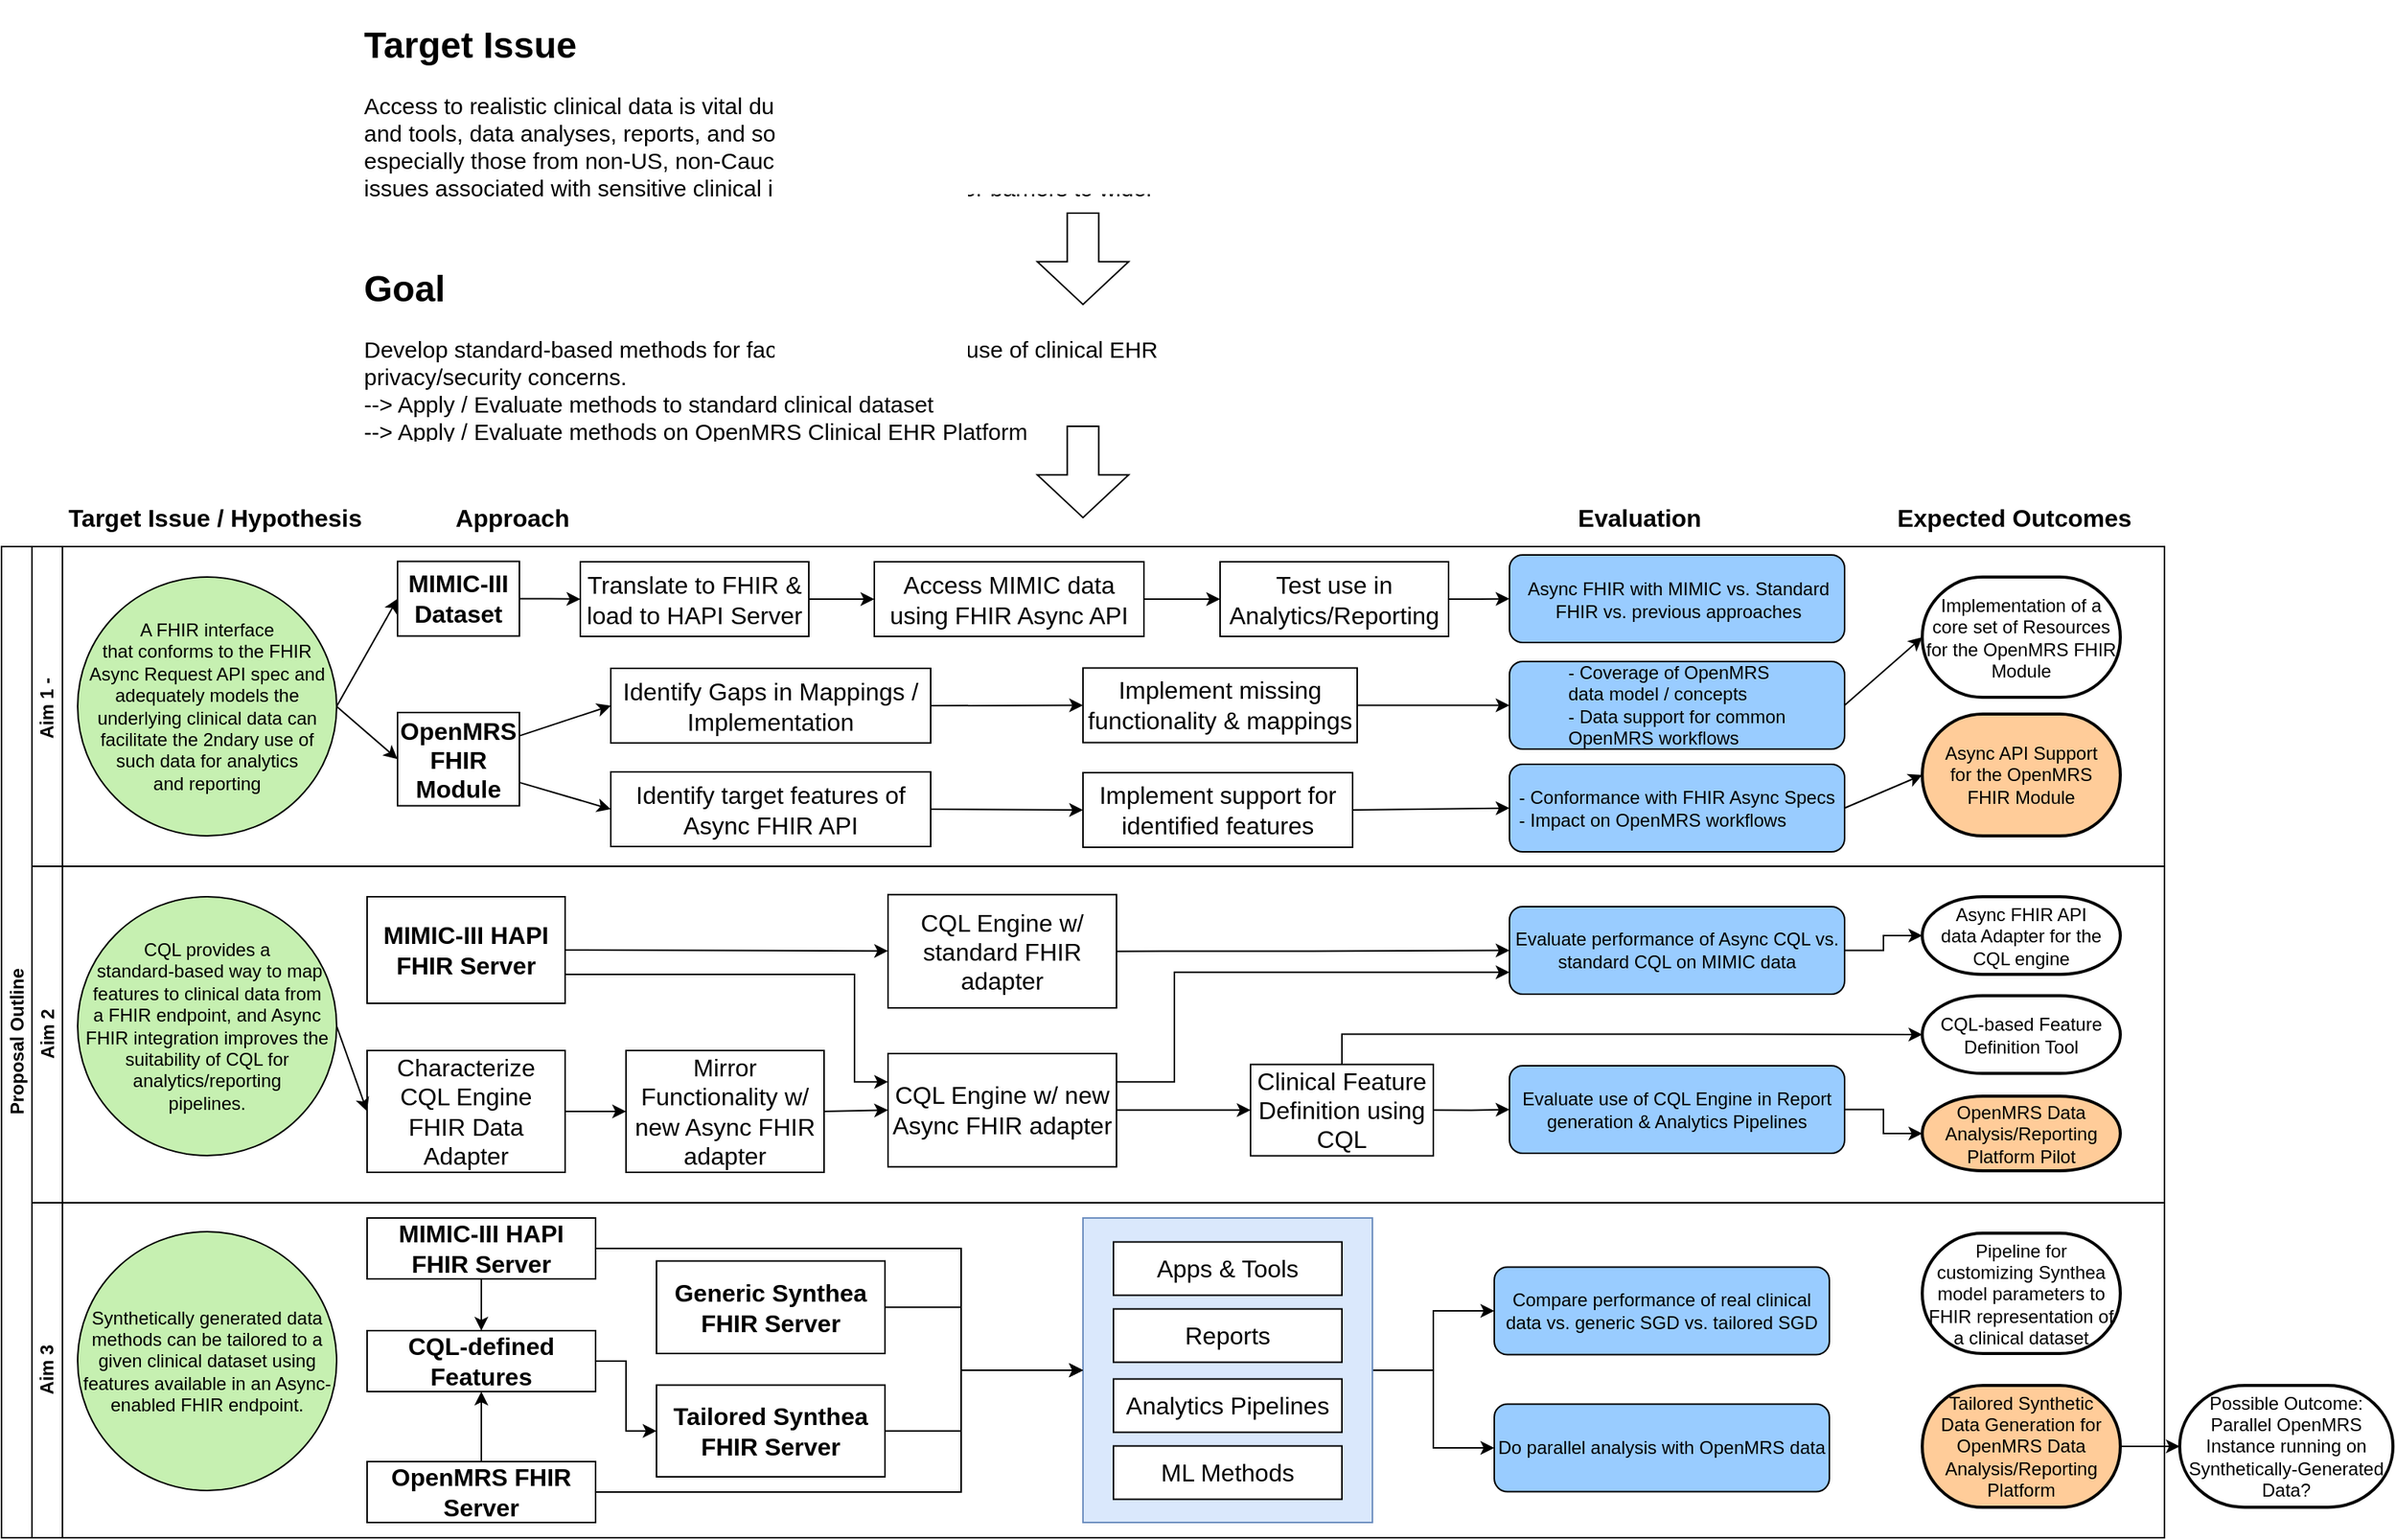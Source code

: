 <mxfile version="12.9.4" type="github">
  <diagram id="PYvB4AANI1e55dKEyuRp" name="Page-1">
    <mxGraphModel dx="1422" dy="1894" grid="1" gridSize="10" guides="1" tooltips="1" connect="1" arrows="1" fold="1" page="1" pageScale="1" pageWidth="850" pageHeight="1100" math="0" shadow="0">
      <root>
        <mxCell id="0" />
        <mxCell id="1" parent="0" />
        <mxCell id="qqNshkkO-ST30foF-gem-1" value="Proposal Outline" style="swimlane;html=1;childLayout=stackLayout;resizeParent=1;resizeParentMax=0;horizontal=0;startSize=20;horizontalStack=0;" vertex="1" parent="1">
          <mxGeometry x="120" y="139" width="1420" height="651" as="geometry" />
        </mxCell>
        <mxCell id="qqNshkkO-ST30foF-gem-2" value="Aim 1 -&amp;nbsp;" style="swimlane;html=1;startSize=20;horizontal=0;fillColor=none;" vertex="1" parent="qqNshkkO-ST30foF-gem-1">
          <mxGeometry x="20" width="1400" height="210" as="geometry" />
        </mxCell>
        <mxCell id="qqNshkkO-ST30foF-gem-3" style="rounded=0;orthogonalLoop=1;jettySize=auto;html=1;exitX=1;exitY=0.5;exitDx=0;exitDy=0;entryX=0;entryY=0.5;entryDx=0;entryDy=0;fontSize=16;" edge="1" parent="qqNshkkO-ST30foF-gem-2" source="qqNshkkO-ST30foF-gem-5" target="qqNshkkO-ST30foF-gem-21">
          <mxGeometry relative="1" as="geometry" />
        </mxCell>
        <mxCell id="qqNshkkO-ST30foF-gem-4" style="edgeStyle=none;rounded=0;orthogonalLoop=1;jettySize=auto;html=1;exitX=1;exitY=0.5;exitDx=0;exitDy=0;entryX=0;entryY=0.5;entryDx=0;entryDy=0;fontSize=16;" edge="1" parent="qqNshkkO-ST30foF-gem-2" source="qqNshkkO-ST30foF-gem-5" target="qqNshkkO-ST30foF-gem-26">
          <mxGeometry relative="1" as="geometry" />
        </mxCell>
        <mxCell id="qqNshkkO-ST30foF-gem-5" value="A FHIR interface&lt;br&gt;that conforms to the FHIR Async Request API spec and adequately models the underlying clinical data can facilitate the 2ndary use of such data for analytics &lt;br&gt;and reporting" style="ellipse;whiteSpace=wrap;html=1;fillColor=#C6F0B1;" vertex="1" parent="qqNshkkO-ST30foF-gem-2">
          <mxGeometry x="30" y="20" width="170" height="170" as="geometry" />
        </mxCell>
        <mxCell id="qqNshkkO-ST30foF-gem-6" value="Async API Support &lt;br&gt;for the OpenMRS &lt;br&gt;FHIR Module" style="strokeWidth=2;html=1;shape=mxgraph.flowchart.terminator;whiteSpace=wrap;fillColor=#FFCC99;" vertex="1" parent="qqNshkkO-ST30foF-gem-2">
          <mxGeometry x="1241" y="110" width="130" height="80" as="geometry" />
        </mxCell>
        <mxCell id="qqNshkkO-ST30foF-gem-7" value="Implementation of a core set of Resources for the OpenMRS FHIR Module" style="strokeWidth=2;html=1;shape=mxgraph.flowchart.terminator;whiteSpace=wrap;" vertex="1" parent="qqNshkkO-ST30foF-gem-2">
          <mxGeometry x="1241" y="20" width="130" height="79" as="geometry" />
        </mxCell>
        <mxCell id="qqNshkkO-ST30foF-gem-8" style="edgeStyle=none;rounded=0;orthogonalLoop=1;jettySize=auto;html=1;exitX=1;exitY=0.5;exitDx=0;exitDy=0;entryX=0;entryY=0.5;entryDx=0;entryDy=0;entryPerimeter=0;fontSize=16;" edge="1" parent="qqNshkkO-ST30foF-gem-2" source="qqNshkkO-ST30foF-gem-9" target="qqNshkkO-ST30foF-gem-6">
          <mxGeometry relative="1" as="geometry" />
        </mxCell>
        <mxCell id="qqNshkkO-ST30foF-gem-9" value="&lt;div&gt;&lt;br&gt;&lt;div style=&quot;text-align: left&quot;&gt;&lt;span&gt;- Conformance with FHIR Async Specs&lt;/span&gt;&lt;/div&gt;&lt;/div&gt;&lt;div style=&quot;text-align: left&quot;&gt;&lt;span&gt;- Impact on &lt;/span&gt;&lt;span&gt;OpenMRS workflows&lt;/span&gt;&lt;/div&gt;&lt;div style=&quot;text-align: left&quot;&gt;&lt;span&gt;&lt;br&gt;&lt;/span&gt;&lt;/div&gt;" style="whiteSpace=wrap;html=1;fillColor=#99CCFF;rounded=1;shadow=0;comic=0;align=center;verticalAlign=middle;" vertex="1" parent="qqNshkkO-ST30foF-gem-2">
          <mxGeometry x="970" y="143" width="220" height="57.5" as="geometry" />
        </mxCell>
        <mxCell id="qqNshkkO-ST30foF-gem-10" value="" style="edgeStyle=orthogonalEdgeStyle;rounded=0;orthogonalLoop=1;jettySize=auto;html=1;fontSize=16;" edge="1" parent="qqNshkkO-ST30foF-gem-2" source="qqNshkkO-ST30foF-gem-11" target="qqNshkkO-ST30foF-gem-14">
          <mxGeometry relative="1" as="geometry" />
        </mxCell>
        <mxCell id="qqNshkkO-ST30foF-gem-11" value="Translate to FHIR &amp;amp; load to HAPI Server" style="rounded=0;whiteSpace=wrap;html=1;shadow=0;comic=0;fillColor=#FFFFFF;fontSize=16;" vertex="1" parent="qqNshkkO-ST30foF-gem-2">
          <mxGeometry x="360" y="10" width="150" height="49" as="geometry" />
        </mxCell>
        <mxCell id="qqNshkkO-ST30foF-gem-12" style="edgeStyle=orthogonalEdgeStyle;rounded=0;orthogonalLoop=1;jettySize=auto;html=1;exitX=0.5;exitY=1;exitDx=0;exitDy=0;fontSize=16;" edge="1" parent="qqNshkkO-ST30foF-gem-2" source="qqNshkkO-ST30foF-gem-9" target="qqNshkkO-ST30foF-gem-9">
          <mxGeometry relative="1" as="geometry" />
        </mxCell>
        <mxCell id="qqNshkkO-ST30foF-gem-13" value="" style="edgeStyle=orthogonalEdgeStyle;rounded=0;orthogonalLoop=1;jettySize=auto;html=1;fontSize=16;" edge="1" parent="qqNshkkO-ST30foF-gem-2" source="qqNshkkO-ST30foF-gem-14" target="qqNshkkO-ST30foF-gem-16">
          <mxGeometry relative="1" as="geometry" />
        </mxCell>
        <mxCell id="qqNshkkO-ST30foF-gem-14" value="Access MIMIC data using FHIR Async API" style="rounded=0;whiteSpace=wrap;html=1;shadow=0;comic=0;fillColor=#FFFFFF;fontSize=16;" vertex="1" parent="qqNshkkO-ST30foF-gem-2">
          <mxGeometry x="553" y="10" width="177" height="49" as="geometry" />
        </mxCell>
        <mxCell id="qqNshkkO-ST30foF-gem-15" style="edgeStyle=orthogonalEdgeStyle;rounded=0;orthogonalLoop=1;jettySize=auto;html=1;exitX=1;exitY=0.5;exitDx=0;exitDy=0;entryX=0;entryY=0.5;entryDx=0;entryDy=0;fontSize=16;" edge="1" parent="qqNshkkO-ST30foF-gem-2" source="qqNshkkO-ST30foF-gem-16" target="qqNshkkO-ST30foF-gem-17">
          <mxGeometry relative="1" as="geometry" />
        </mxCell>
        <mxCell id="qqNshkkO-ST30foF-gem-16" value="Test use in Analytics/Reporting" style="rounded=0;whiteSpace=wrap;html=1;shadow=0;comic=0;fillColor=#FFFFFF;fontSize=16;" vertex="1" parent="qqNshkkO-ST30foF-gem-2">
          <mxGeometry x="780" y="10" width="150" height="49" as="geometry" />
        </mxCell>
        <mxCell id="qqNshkkO-ST30foF-gem-17" value="&lt;span&gt;&lt;br&gt;&lt;br&gt;&lt;div style=&quot;text-align: center&quot;&gt;&lt;span&gt;Async FHIR with MIMIC vs. Standard FHIR vs. previous approaches&lt;/span&gt;&lt;/div&gt;&lt;/span&gt;&lt;ul&gt;&lt;ul&gt;&lt;/ul&gt;&lt;/ul&gt;&lt;div style=&quot;text-align: center&quot;&gt;&lt;br&gt;&lt;/div&gt;" style="whiteSpace=wrap;html=1;fillColor=#99CCFF;rounded=1;shadow=0;comic=0;align=left;" vertex="1" parent="qqNshkkO-ST30foF-gem-2">
          <mxGeometry x="970" y="5.5" width="220" height="57.5" as="geometry" />
        </mxCell>
        <mxCell id="qqNshkkO-ST30foF-gem-18" style="edgeStyle=none;rounded=0;orthogonalLoop=1;jettySize=auto;html=1;exitX=1;exitY=0.5;exitDx=0;exitDy=0;entryX=0;entryY=0.5;entryDx=0;entryDy=0;entryPerimeter=0;fontSize=16;" edge="1" parent="qqNshkkO-ST30foF-gem-2" source="qqNshkkO-ST30foF-gem-19" target="qqNshkkO-ST30foF-gem-7">
          <mxGeometry relative="1" as="geometry" />
        </mxCell>
        <mxCell id="qqNshkkO-ST30foF-gem-19" value="&lt;div style=&quot;text-align: left&quot;&gt;&lt;span&gt;- Coverage of OpenMRS&amp;nbsp;&lt;/span&gt;&lt;/div&gt;&lt;div style=&quot;text-align: left&quot;&gt;&lt;span&gt;data model / concepts&lt;/span&gt;&lt;/div&gt;- Data support for common &lt;br&gt;&lt;div style=&quot;text-align: left&quot;&gt;&lt;span&gt;OpenMRS workflows&lt;/span&gt;&lt;/div&gt;" style="whiteSpace=wrap;html=1;fillColor=#99CCFF;rounded=1;shadow=0;comic=0;align=center;" vertex="1" parent="qqNshkkO-ST30foF-gem-2">
          <mxGeometry x="970" y="75.5" width="220" height="57.5" as="geometry" />
        </mxCell>
        <mxCell id="qqNshkkO-ST30foF-gem-20" style="edgeStyle=orthogonalEdgeStyle;rounded=0;orthogonalLoop=1;jettySize=auto;html=1;exitX=1;exitY=0.5;exitDx=0;exitDy=0;entryX=0;entryY=0.5;entryDx=0;entryDy=0;fontSize=16;" edge="1" parent="qqNshkkO-ST30foF-gem-2" source="qqNshkkO-ST30foF-gem-21" target="qqNshkkO-ST30foF-gem-11">
          <mxGeometry relative="1" as="geometry" />
        </mxCell>
        <mxCell id="qqNshkkO-ST30foF-gem-21" value="&lt;b&gt;MIMIC-III&lt;br&gt;Dataset&lt;br&gt;&lt;/b&gt;" style="rounded=0;whiteSpace=wrap;html=1;shadow=0;comic=0;fillColor=#FFFFFF;fontSize=16;" vertex="1" parent="qqNshkkO-ST30foF-gem-2">
          <mxGeometry x="240" y="9.75" width="80" height="49" as="geometry" />
        </mxCell>
        <mxCell id="qqNshkkO-ST30foF-gem-22" style="edgeStyle=none;rounded=0;orthogonalLoop=1;jettySize=auto;html=1;exitX=1;exitY=0.5;exitDx=0;exitDy=0;entryX=0;entryY=0.5;entryDx=0;entryDy=0;fontSize=16;" edge="1" parent="qqNshkkO-ST30foF-gem-2" source="qqNshkkO-ST30foF-gem-23" target="qqNshkkO-ST30foF-gem-19">
          <mxGeometry relative="1" as="geometry" />
        </mxCell>
        <mxCell id="qqNshkkO-ST30foF-gem-23" value="Implement missing functionality &amp;amp; mappings" style="rounded=0;whiteSpace=wrap;html=1;shadow=0;comic=0;fillColor=#FFFFFF;fontSize=16;" vertex="1" parent="qqNshkkO-ST30foF-gem-2">
          <mxGeometry x="690" y="79.75" width="180" height="49" as="geometry" />
        </mxCell>
        <mxCell id="qqNshkkO-ST30foF-gem-24" style="edgeStyle=none;rounded=0;orthogonalLoop=1;jettySize=auto;html=1;exitX=1;exitY=0.5;exitDx=0;exitDy=0;entryX=0;entryY=0.5;entryDx=0;entryDy=0;fontSize=16;" edge="1" parent="qqNshkkO-ST30foF-gem-2" source="qqNshkkO-ST30foF-gem-25" target="qqNshkkO-ST30foF-gem-9">
          <mxGeometry relative="1" as="geometry" />
        </mxCell>
        <mxCell id="qqNshkkO-ST30foF-gem-25" value="Implement support for identified features" style="rounded=0;whiteSpace=wrap;html=1;shadow=0;comic=0;fillColor=#FFFFFF;fontSize=16;" vertex="1" parent="qqNshkkO-ST30foF-gem-2">
          <mxGeometry x="690" y="148.5" width="177" height="49" as="geometry" />
        </mxCell>
        <mxCell id="qqNshkkO-ST30foF-gem-26" value="&lt;b&gt;OpenMRS FHIR Module&lt;br&gt;&lt;/b&gt;" style="rounded=0;whiteSpace=wrap;html=1;shadow=0;comic=0;fillColor=#FFFFFF;fontSize=16;" vertex="1" parent="qqNshkkO-ST30foF-gem-2">
          <mxGeometry x="240" y="109" width="80" height="61.25" as="geometry" />
        </mxCell>
        <mxCell id="qqNshkkO-ST30foF-gem-27" value="Aim 2" style="swimlane;html=1;startSize=20;horizontal=0;" vertex="1" parent="qqNshkkO-ST30foF-gem-1">
          <mxGeometry x="20" y="210" width="1400" height="221" as="geometry" />
        </mxCell>
        <mxCell id="qqNshkkO-ST30foF-gem-28" style="edgeStyle=none;rounded=0;orthogonalLoop=1;jettySize=auto;html=1;exitX=1;exitY=0.5;exitDx=0;exitDy=0;fontSize=16;" edge="1" parent="qqNshkkO-ST30foF-gem-27" source="qqNshkkO-ST30foF-gem-30" target="qqNshkkO-ST30foF-gem-31">
          <mxGeometry relative="1" as="geometry" />
        </mxCell>
        <mxCell id="qqNshkkO-ST30foF-gem-29" style="edgeStyle=orthogonalEdgeStyle;rounded=0;orthogonalLoop=1;jettySize=auto;html=1;entryX=0;entryY=0.25;entryDx=0;entryDy=0;fontSize=16;" edge="1" parent="qqNshkkO-ST30foF-gem-27" target="qqNshkkO-ST30foF-gem-37">
          <mxGeometry relative="1" as="geometry">
            <mxPoint x="350" y="71" as="sourcePoint" />
            <Array as="points">
              <mxPoint x="540" y="71" />
              <mxPoint x="540" y="142" />
            </Array>
          </mxGeometry>
        </mxCell>
        <mxCell id="qqNshkkO-ST30foF-gem-30" value="&lt;b&gt;MIMIC-III HAPI FHIR Server&lt;br&gt;&lt;/b&gt;" style="rounded=0;whiteSpace=wrap;html=1;shadow=0;comic=0;fillColor=#FFFFFF;fontSize=16;" vertex="1" parent="qqNshkkO-ST30foF-gem-27">
          <mxGeometry x="220" y="20" width="130" height="70" as="geometry" />
        </mxCell>
        <mxCell id="qqNshkkO-ST30foF-gem-31" value="CQL Engine w/ standard FHIR adapter" style="rounded=0;whiteSpace=wrap;html=1;shadow=0;comic=0;fillColor=#FFFFFF;fontSize=16;" vertex="1" parent="qqNshkkO-ST30foF-gem-27">
          <mxGeometry x="562" y="18.63" width="150" height="74.37" as="geometry" />
        </mxCell>
        <mxCell id="qqNshkkO-ST30foF-gem-32" style="edgeStyle=none;rounded=0;orthogonalLoop=1;jettySize=auto;html=1;exitX=1;exitY=0.5;exitDx=0;exitDy=0;entryX=0;entryY=0.5;entryDx=0;entryDy=0;fontSize=16;" edge="1" parent="qqNshkkO-ST30foF-gem-27" source="qqNshkkO-ST30foF-gem-33" target="qqNshkkO-ST30foF-gem-35">
          <mxGeometry relative="1" as="geometry" />
        </mxCell>
        <mxCell id="qqNshkkO-ST30foF-gem-33" value="Characterize CQL Engine FHIR Data Adapter" style="rounded=0;whiteSpace=wrap;html=1;shadow=0;comic=0;fillColor=#FFFFFF;fontSize=16;" vertex="1" parent="qqNshkkO-ST30foF-gem-27">
          <mxGeometry x="220" y="121" width="130" height="80" as="geometry" />
        </mxCell>
        <mxCell id="qqNshkkO-ST30foF-gem-34" style="edgeStyle=none;rounded=0;orthogonalLoop=1;jettySize=auto;html=1;exitX=1;exitY=0.5;exitDx=0;exitDy=0;entryX=0;entryY=0.5;entryDx=0;entryDy=0;fontSize=16;" edge="1" parent="qqNshkkO-ST30foF-gem-27" source="qqNshkkO-ST30foF-gem-35" target="qqNshkkO-ST30foF-gem-37">
          <mxGeometry relative="1" as="geometry" />
        </mxCell>
        <mxCell id="qqNshkkO-ST30foF-gem-35" value="Mirror Functionality w/ new Async FHIR adapter" style="rounded=0;whiteSpace=wrap;html=1;shadow=0;comic=0;fillColor=#FFFFFF;fontSize=16;" vertex="1" parent="qqNshkkO-ST30foF-gem-27">
          <mxGeometry x="390" y="121" width="130" height="80" as="geometry" />
        </mxCell>
        <mxCell id="qqNshkkO-ST30foF-gem-36" style="edgeStyle=orthogonalEdgeStyle;rounded=0;orthogonalLoop=1;jettySize=auto;html=1;exitX=1;exitY=0.5;exitDx=0;exitDy=0;entryX=0;entryY=0.5;entryDx=0;entryDy=0;fontSize=16;" edge="1" parent="qqNshkkO-ST30foF-gem-27" source="qqNshkkO-ST30foF-gem-37" target="qqNshkkO-ST30foF-gem-40">
          <mxGeometry relative="1" as="geometry" />
        </mxCell>
        <mxCell id="qqNshkkO-ST30foF-gem-37" value="CQL Engine w/ new Async FHIR adapter" style="rounded=0;whiteSpace=wrap;html=1;shadow=0;comic=0;fillColor=#FFFFFF;fontSize=16;" vertex="1" parent="qqNshkkO-ST30foF-gem-27">
          <mxGeometry x="562" y="123" width="150" height="74.37" as="geometry" />
        </mxCell>
        <mxCell id="qqNshkkO-ST30foF-gem-38" style="edgeStyle=none;rounded=0;orthogonalLoop=1;jettySize=auto;html=1;entryX=1;entryY=0.5;entryDx=0;entryDy=0;fontSize=16;" edge="1" parent="qqNshkkO-ST30foF-gem-27" target="qqNshkkO-ST30foF-gem-30">
          <mxGeometry relative="1" as="geometry">
            <mxPoint x="350" y="55" as="sourcePoint" />
          </mxGeometry>
        </mxCell>
        <mxCell id="qqNshkkO-ST30foF-gem-39" style="edgeStyle=orthogonalEdgeStyle;rounded=0;orthogonalLoop=1;jettySize=auto;html=1;exitX=1;exitY=0.5;exitDx=0;exitDy=0;entryX=0;entryY=0.5;entryDx=0;entryDy=0;fontSize=16;" edge="1" parent="qqNshkkO-ST30foF-gem-27" source="qqNshkkO-ST30foF-gem-40" target="qqNshkkO-ST30foF-gem-41">
          <mxGeometry relative="1" as="geometry" />
        </mxCell>
        <mxCell id="qqNshkkO-ST30foF-gem-40" value="Clinical Feature Definition using CQL" style="rounded=0;whiteSpace=wrap;html=1;shadow=0;glass=0;comic=0;fillColor=none;fontSize=16;align=center;" vertex="1" parent="qqNshkkO-ST30foF-gem-27">
          <mxGeometry x="800" y="130.18" width="120" height="60" as="geometry" />
        </mxCell>
        <mxCell id="qqNshkkO-ST30foF-gem-41" value="Evaluate use of CQL Engine in Report generation &amp;amp; Analytics Pipelines" style="whiteSpace=wrap;html=1;fillColor=#99CCFF;rounded=1;shadow=0;comic=0;align=center;" vertex="1" parent="qqNshkkO-ST30foF-gem-27">
          <mxGeometry x="970" y="131" width="220" height="57.5" as="geometry" />
        </mxCell>
        <mxCell id="qqNshkkO-ST30foF-gem-42" value="Aim 3" style="swimlane;html=1;startSize=20;horizontal=0;" vertex="1" parent="qqNshkkO-ST30foF-gem-1">
          <mxGeometry x="20" y="431" width="1400" height="220" as="geometry" />
        </mxCell>
        <mxCell id="qqNshkkO-ST30foF-gem-43" style="edgeStyle=orthogonalEdgeStyle;rounded=0;orthogonalLoop=1;jettySize=auto;html=1;exitX=1;exitY=0.5;exitDx=0;exitDy=0;entryX=0;entryY=0.5;entryDx=0;entryDy=0;fontSize=16;" edge="1" parent="qqNshkkO-ST30foF-gem-42" source="qqNshkkO-ST30foF-gem-45" target="qqNshkkO-ST30foF-gem-57">
          <mxGeometry relative="1" as="geometry" />
        </mxCell>
        <mxCell id="qqNshkkO-ST30foF-gem-44" style="edgeStyle=orthogonalEdgeStyle;rounded=0;orthogonalLoop=1;jettySize=auto;html=1;exitX=1;exitY=0.5;exitDx=0;exitDy=0;entryX=0;entryY=0.5;entryDx=0;entryDy=0;fontSize=16;" edge="1" parent="qqNshkkO-ST30foF-gem-42" source="qqNshkkO-ST30foF-gem-45" target="qqNshkkO-ST30foF-gem-58">
          <mxGeometry relative="1" as="geometry" />
        </mxCell>
        <mxCell id="qqNshkkO-ST30foF-gem-45" value="" style="whiteSpace=wrap;html=1;rounded=0;shadow=0;glass=0;comic=0;fillColor=#dae8fc;fontSize=16;align=center;strokeColor=#6c8ebf;" vertex="1" parent="qqNshkkO-ST30foF-gem-42">
          <mxGeometry x="690" y="10" width="190" height="200" as="geometry" />
        </mxCell>
        <mxCell id="qqNshkkO-ST30foF-gem-46" value="Tailored Synthetic &lt;br&gt;Data Generation for OpenMRS Data Analysis/Reporting Platform" style="strokeWidth=2;html=1;shape=mxgraph.flowchart.terminator;whiteSpace=wrap;fillColor=#FFCC99;" vertex="1" parent="qqNshkkO-ST30foF-gem-42">
          <mxGeometry x="1241" y="120" width="130" height="80" as="geometry" />
        </mxCell>
        <mxCell id="qqNshkkO-ST30foF-gem-47" value="Pipeline for &lt;br&gt;customizing Synthea model parameters to FHIR representation of a clinical dataset" style="strokeWidth=2;html=1;shape=mxgraph.flowchart.terminator;whiteSpace=wrap;" vertex="1" parent="qqNshkkO-ST30foF-gem-42">
          <mxGeometry x="1241" y="20" width="130" height="79" as="geometry" />
        </mxCell>
        <mxCell id="qqNshkkO-ST30foF-gem-48" style="edgeStyle=orthogonalEdgeStyle;rounded=0;orthogonalLoop=1;jettySize=auto;html=1;exitX=1;exitY=0.5;exitDx=0;exitDy=0;entryX=0;entryY=0.5;entryDx=0;entryDy=0;fontSize=16;" edge="1" parent="qqNshkkO-ST30foF-gem-42" source="qqNshkkO-ST30foF-gem-49" target="qqNshkkO-ST30foF-gem-45">
          <mxGeometry relative="1" as="geometry">
            <Array as="points">
              <mxPoint x="610" y="30" />
              <mxPoint x="610" y="110" />
            </Array>
          </mxGeometry>
        </mxCell>
        <mxCell id="qqNshkkO-ST30foF-gem-49" value="&lt;b&gt;MIMIC-III HAPI FHIR Server&lt;br&gt;&lt;/b&gt;" style="rounded=0;whiteSpace=wrap;html=1;shadow=0;comic=0;fillColor=#FFFFFF;fontSize=16;" vertex="1" parent="qqNshkkO-ST30foF-gem-42">
          <mxGeometry x="220" y="10" width="150" height="40" as="geometry" />
        </mxCell>
        <mxCell id="qqNshkkO-ST30foF-gem-50" style="edgeStyle=orthogonalEdgeStyle;rounded=0;orthogonalLoop=1;jettySize=auto;html=1;exitX=1;exitY=0.5;exitDx=0;exitDy=0;entryX=0;entryY=0.5;entryDx=0;entryDy=0;fontSize=16;" edge="1" parent="qqNshkkO-ST30foF-gem-42" source="qqNshkkO-ST30foF-gem-51" target="qqNshkkO-ST30foF-gem-45">
          <mxGeometry relative="1" as="geometry">
            <Array as="points">
              <mxPoint x="610" y="69" />
              <mxPoint x="610" y="110" />
            </Array>
          </mxGeometry>
        </mxCell>
        <mxCell id="qqNshkkO-ST30foF-gem-51" value="&lt;b&gt;Generic Synthea&lt;br&gt;FHIR Server&lt;br&gt;&lt;/b&gt;" style="rounded=0;whiteSpace=wrap;html=1;shadow=0;comic=0;fillColor=#FFFFFF;fontSize=16;" vertex="1" parent="qqNshkkO-ST30foF-gem-42">
          <mxGeometry x="410" y="38.25" width="150" height="60.75" as="geometry" />
        </mxCell>
        <mxCell id="qqNshkkO-ST30foF-gem-52" style="edgeStyle=orthogonalEdgeStyle;rounded=0;orthogonalLoop=1;jettySize=auto;html=1;exitX=1;exitY=0.5;exitDx=0;exitDy=0;entryX=0;entryY=0.5;entryDx=0;entryDy=0;fontSize=16;" edge="1" parent="qqNshkkO-ST30foF-gem-42" source="qqNshkkO-ST30foF-gem-53" target="qqNshkkO-ST30foF-gem-45">
          <mxGeometry relative="1" as="geometry">
            <Array as="points">
              <mxPoint x="610" y="190" />
              <mxPoint x="610" y="110" />
            </Array>
          </mxGeometry>
        </mxCell>
        <mxCell id="qqNshkkO-ST30foF-gem-53" value="&lt;b&gt;OpenMRS FHIR&lt;br&gt;Server&lt;br&gt;&lt;/b&gt;" style="rounded=0;whiteSpace=wrap;html=1;shadow=0;comic=0;fillColor=#FFFFFF;fontSize=16;" vertex="1" parent="qqNshkkO-ST30foF-gem-42">
          <mxGeometry x="220" y="170" width="150" height="40" as="geometry" />
        </mxCell>
        <mxCell id="qqNshkkO-ST30foF-gem-54" value="&lt;b&gt;Tailored Synthea&lt;br&gt;FHIR Server&lt;br&gt;&lt;/b&gt;" style="rounded=0;whiteSpace=wrap;html=1;shadow=0;comic=0;fillColor=#FFFFFF;fontSize=16;" vertex="1" parent="qqNshkkO-ST30foF-gem-42">
          <mxGeometry x="410" y="119.75" width="150" height="60.25" as="geometry" />
        </mxCell>
        <mxCell id="qqNshkkO-ST30foF-gem-55" value="Reports" style="whiteSpace=wrap;html=1;rounded=0;shadow=0;comic=0;fillColor=#FFFFFF;fontSize=16;align=center;glass=0;" vertex="1" parent="qqNshkkO-ST30foF-gem-42">
          <mxGeometry x="710" y="69.75" width="150" height="35" as="geometry" />
        </mxCell>
        <mxCell id="qqNshkkO-ST30foF-gem-56" value="Analytics Pipelines" style="whiteSpace=wrap;html=1;rounded=0;shadow=0;comic=0;fillColor=#FFFFFF;fontSize=16;align=center;glass=0;" vertex="1" parent="qqNshkkO-ST30foF-gem-42">
          <mxGeometry x="710" y="115.75" width="150" height="35" as="geometry" />
        </mxCell>
        <mxCell id="qqNshkkO-ST30foF-gem-57" value="Compare performance of real clinical data vs. generic SGD vs. tailored SGD" style="whiteSpace=wrap;html=1;fillColor=#99CCFF;rounded=1;shadow=0;comic=0;align=center;" vertex="1" parent="qqNshkkO-ST30foF-gem-42">
          <mxGeometry x="960" y="42.25" width="220" height="57.5" as="geometry" />
        </mxCell>
        <mxCell id="qqNshkkO-ST30foF-gem-58" value="Do parallel analysis with OpenMRS data" style="whiteSpace=wrap;html=1;fillColor=#99CCFF;rounded=1;shadow=0;comic=0;align=center;" vertex="1" parent="qqNshkkO-ST30foF-gem-42">
          <mxGeometry x="960" y="132.25" width="220" height="57.5" as="geometry" />
        </mxCell>
        <mxCell id="qqNshkkO-ST30foF-gem-59" value="Target Issue / Hypothesis&amp;nbsp;" style="text;html=1;resizable=0;autosize=1;align=center;verticalAlign=middle;points=[];fillColor=none;strokeColor=none;rounded=0;fontSize=16;fontStyle=1" vertex="1" parent="1">
          <mxGeometry x="157" y="110" width="210" height="20" as="geometry" />
        </mxCell>
        <mxCell id="qqNshkkO-ST30foF-gem-60" value="Expected Outcomes" style="text;html=1;resizable=0;autosize=1;align=center;verticalAlign=middle;points=[];fillColor=none;strokeColor=none;rounded=0;fontSize=16;fontStyle=1" vertex="1" parent="1">
          <mxGeometry x="1356" y="110" width="170" height="20" as="geometry" />
        </mxCell>
        <mxCell id="qqNshkkO-ST30foF-gem-61" value="OpenMRS Data Analysis/Reporting Platform Pilot" style="strokeWidth=2;html=1;shape=mxgraph.flowchart.terminator;whiteSpace=wrap;fillColor=#FFCC99;" vertex="1" parent="1">
          <mxGeometry x="1381" y="500" width="130" height="49" as="geometry" />
        </mxCell>
        <mxCell id="qqNshkkO-ST30foF-gem-62" value="Async FHIR API &lt;br&gt;data Adapter for the CQL engine" style="strokeWidth=2;html=1;shape=mxgraph.flowchart.terminator;whiteSpace=wrap;" vertex="1" parent="1">
          <mxGeometry x="1381" y="369" width="130" height="51" as="geometry" />
        </mxCell>
        <mxCell id="qqNshkkO-ST30foF-gem-63" value="CQL-based Feature Definition Tool" style="strokeWidth=2;html=1;shape=mxgraph.flowchart.terminator;whiteSpace=wrap;" vertex="1" parent="1">
          <mxGeometry x="1381" y="434" width="130" height="51" as="geometry" />
        </mxCell>
        <mxCell id="qqNshkkO-ST30foF-gem-64" value="&lt;h1&gt;&lt;span style=&quot;line-height: 50%&quot;&gt;Target Issue&lt;/span&gt;&lt;/h1&gt;&lt;div&gt;&lt;span&gt;&lt;span style=&quot;font-size: 15px&quot;&gt;Access to realistic clinical data is vital during the entire design/implementation/evaluation process of successful clinical interfaces, CDS services and tools, data analyses, reports, and software. Currently available datasets are insufficinet to represent the range of existing clinical datasets, and especially those from non-US, non-Caucasian populations. The lack of sufficient technical infrastructure and the myriad of security and privacy issues associated with sensitive clinical information are major barriers to wider availability of useful clinical datasets for 2ndary use.&amp;nbsp;&lt;/span&gt;&lt;/span&gt;&lt;/div&gt;" style="text;html=1;strokeColor=none;fillColor=none;spacing=5;spacingTop=-20;whiteSpace=wrap;overflow=hidden;rounded=0;" vertex="1" parent="1">
          <mxGeometry x="353" y="-210" width="990" height="120" as="geometry" />
        </mxCell>
        <mxCell id="qqNshkkO-ST30foF-gem-65" style="edgeStyle=none;rounded=0;orthogonalLoop=1;jettySize=auto;html=1;exitX=1;exitY=0.5;exitDx=0;exitDy=0;entryX=0;entryY=0.5;entryDx=0;entryDy=0;fontSize=16;" edge="1" parent="1" source="qqNshkkO-ST30foF-gem-66" target="qqNshkkO-ST30foF-gem-33">
          <mxGeometry relative="1" as="geometry" />
        </mxCell>
        <mxCell id="qqNshkkO-ST30foF-gem-66" value="CQL provides a&lt;br&gt;&amp;nbsp;standard-based way to map features to clinical data from &lt;br&gt;a FHIR endpoint, and Async FHIR integration improves the&lt;br&gt;suitability of CQL for analytics/reporting &lt;br&gt;pipelines." style="ellipse;whiteSpace=wrap;html=1;fillColor=#C6F0B1;" vertex="1" parent="1">
          <mxGeometry x="170" y="369" width="170" height="170" as="geometry" />
        </mxCell>
        <mxCell id="qqNshkkO-ST30foF-gem-67" value="Synthetically generated data methods can be tailored to a given clinical dataset using features available in an Async-enabled FHIR endpoint." style="ellipse;whiteSpace=wrap;html=1;fillColor=#C6F0B1;" vertex="1" parent="1">
          <mxGeometry x="170" y="589" width="170" height="170" as="geometry" />
        </mxCell>
        <mxCell id="qqNshkkO-ST30foF-gem-68" value="" style="shape=singleArrow;direction=south;whiteSpace=wrap;html=1;fillColor=#FFFFFF;arrowWidth=0.344;arrowSize=0.469;" vertex="1" parent="1">
          <mxGeometry x="800" y="-80" width="60" height="60" as="geometry" />
        </mxCell>
        <mxCell id="qqNshkkO-ST30foF-gem-69" value="Evaluation" style="text;html=1;resizable=0;autosize=1;align=center;verticalAlign=middle;points=[];fillColor=none;strokeColor=none;rounded=0;fontSize=16;fontStyle=1" vertex="1" parent="1">
          <mxGeometry x="1145" y="110" width="100" height="20" as="geometry" />
        </mxCell>
        <mxCell id="qqNshkkO-ST30foF-gem-70" value="Possible Outcome: Parallel OpenMRS Instance running on Synthetically-Generated Data?" style="strokeWidth=2;html=1;shape=mxgraph.flowchart.terminator;whiteSpace=wrap;" vertex="1" parent="1">
          <mxGeometry x="1550" y="690" width="140" height="80" as="geometry" />
        </mxCell>
        <mxCell id="qqNshkkO-ST30foF-gem-71" style="edgeStyle=orthogonalEdgeStyle;rounded=0;orthogonalLoop=1;jettySize=auto;html=1;exitX=1;exitY=0.5;exitDx=0;exitDy=0;exitPerimeter=0;entryX=0;entryY=0.5;entryDx=0;entryDy=0;entryPerimeter=0;fontSize=16;" edge="1" parent="1" source="qqNshkkO-ST30foF-gem-46" target="qqNshkkO-ST30foF-gem-70">
          <mxGeometry relative="1" as="geometry" />
        </mxCell>
        <mxCell id="qqNshkkO-ST30foF-gem-72" value="Approach" style="text;html=1;resizable=0;autosize=1;align=center;verticalAlign=middle;points=[];fillColor=none;strokeColor=none;rounded=0;fontSize=16;fontStyle=1" vertex="1" parent="1">
          <mxGeometry x="410" y="110" width="90" height="20" as="geometry" />
        </mxCell>
        <mxCell id="qqNshkkO-ST30foF-gem-73" style="edgeStyle=none;rounded=0;orthogonalLoop=1;jettySize=auto;html=1;exitX=1;exitY=0.5;exitDx=0;exitDy=0;entryX=0;entryY=0.5;entryDx=0;entryDy=0;fontSize=16;" edge="1" parent="1" source="qqNshkkO-ST30foF-gem-74" target="qqNshkkO-ST30foF-gem-23">
          <mxGeometry relative="1" as="geometry" />
        </mxCell>
        <mxCell id="qqNshkkO-ST30foF-gem-74" value="Identify Gaps in Mappings / Implementation" style="rounded=0;whiteSpace=wrap;html=1;shadow=0;comic=0;fillColor=#FFFFFF;fontSize=16;" vertex="1" parent="1">
          <mxGeometry x="520" y="219" width="210" height="49" as="geometry" />
        </mxCell>
        <mxCell id="qqNshkkO-ST30foF-gem-75" style="edgeStyle=none;rounded=0;orthogonalLoop=1;jettySize=auto;html=1;exitX=1;exitY=0.25;exitDx=0;exitDy=0;entryX=0;entryY=0.5;entryDx=0;entryDy=0;fontSize=16;" edge="1" parent="1" source="qqNshkkO-ST30foF-gem-26" target="qqNshkkO-ST30foF-gem-74">
          <mxGeometry relative="1" as="geometry" />
        </mxCell>
        <mxCell id="qqNshkkO-ST30foF-gem-76" style="edgeStyle=none;rounded=0;orthogonalLoop=1;jettySize=auto;html=1;exitX=1;exitY=0.75;exitDx=0;exitDy=0;entryX=0;entryY=0.5;entryDx=0;entryDy=0;fontSize=16;" edge="1" parent="1" source="qqNshkkO-ST30foF-gem-26" target="qqNshkkO-ST30foF-gem-78">
          <mxGeometry relative="1" as="geometry" />
        </mxCell>
        <mxCell id="qqNshkkO-ST30foF-gem-77" style="edgeStyle=none;rounded=0;orthogonalLoop=1;jettySize=auto;html=1;exitX=1;exitY=0.5;exitDx=0;exitDy=0;entryX=0;entryY=0.5;entryDx=0;entryDy=0;fontSize=16;" edge="1" parent="1" source="qqNshkkO-ST30foF-gem-78" target="qqNshkkO-ST30foF-gem-25">
          <mxGeometry relative="1" as="geometry" />
        </mxCell>
        <mxCell id="qqNshkkO-ST30foF-gem-78" value="Identify target features of Async FHIR API" style="rounded=0;whiteSpace=wrap;html=1;shadow=0;comic=0;fillColor=#FFFFFF;fontSize=16;" vertex="1" parent="1">
          <mxGeometry x="520" y="287" width="210" height="49" as="geometry" />
        </mxCell>
        <mxCell id="qqNshkkO-ST30foF-gem-79" style="edgeStyle=orthogonalEdgeStyle;rounded=0;orthogonalLoop=1;jettySize=auto;html=1;exitX=1;exitY=0.5;exitDx=0;exitDy=0;entryX=0;entryY=0.5;entryDx=0;entryDy=0;entryPerimeter=0;fontSize=16;" edge="1" parent="1" source="qqNshkkO-ST30foF-gem-80" target="qqNshkkO-ST30foF-gem-62">
          <mxGeometry relative="1" as="geometry" />
        </mxCell>
        <mxCell id="qqNshkkO-ST30foF-gem-80" value="Evaluate performance of Async CQL vs. standard CQL on MIMIC data" style="whiteSpace=wrap;html=1;fillColor=#99CCFF;rounded=1;shadow=0;comic=0;align=center;" vertex="1" parent="1">
          <mxGeometry x="1110" y="375.5" width="220" height="57.5" as="geometry" />
        </mxCell>
        <mxCell id="qqNshkkO-ST30foF-gem-81" style="edgeStyle=orthogonalEdgeStyle;rounded=0;orthogonalLoop=1;jettySize=auto;html=1;exitX=1;exitY=0.5;exitDx=0;exitDy=0;fontSize=16;" edge="1" parent="1" source="qqNshkkO-ST30foF-gem-31" target="qqNshkkO-ST30foF-gem-80">
          <mxGeometry relative="1" as="geometry" />
        </mxCell>
        <mxCell id="qqNshkkO-ST30foF-gem-82" style="edgeStyle=orthogonalEdgeStyle;rounded=0;orthogonalLoop=1;jettySize=auto;html=1;exitX=1;exitY=0.25;exitDx=0;exitDy=0;entryX=0;entryY=0.75;entryDx=0;entryDy=0;fontSize=16;" edge="1" parent="1" source="qqNshkkO-ST30foF-gem-37" target="qqNshkkO-ST30foF-gem-80">
          <mxGeometry relative="1" as="geometry">
            <Array as="points">
              <mxPoint x="890" y="491" />
              <mxPoint x="890" y="419" />
            </Array>
          </mxGeometry>
        </mxCell>
        <mxCell id="qqNshkkO-ST30foF-gem-83" style="edgeStyle=orthogonalEdgeStyle;rounded=0;orthogonalLoop=1;jettySize=auto;html=1;exitX=1;exitY=0.5;exitDx=0;exitDy=0;entryX=0;entryY=0.5;entryDx=0;entryDy=0;fontSize=16;" edge="1" parent="1" source="qqNshkkO-ST30foF-gem-84" target="qqNshkkO-ST30foF-gem-54">
          <mxGeometry relative="1" as="geometry" />
        </mxCell>
        <mxCell id="qqNshkkO-ST30foF-gem-84" value="&lt;b&gt;CQL-defined Features&lt;br&gt;&lt;/b&gt;" style="rounded=0;whiteSpace=wrap;html=1;shadow=0;comic=0;fillColor=#FFFFFF;fontSize=16;" vertex="1" parent="1">
          <mxGeometry x="360" y="654" width="150" height="40" as="geometry" />
        </mxCell>
        <mxCell id="qqNshkkO-ST30foF-gem-85" style="edgeStyle=orthogonalEdgeStyle;rounded=0;orthogonalLoop=1;jettySize=auto;html=1;exitX=0.5;exitY=0;exitDx=0;exitDy=0;entryX=0.5;entryY=1;entryDx=0;entryDy=0;fontSize=16;" edge="1" parent="1" source="qqNshkkO-ST30foF-gem-53" target="qqNshkkO-ST30foF-gem-84">
          <mxGeometry relative="1" as="geometry" />
        </mxCell>
        <mxCell id="qqNshkkO-ST30foF-gem-86" style="edgeStyle=orthogonalEdgeStyle;rounded=0;orthogonalLoop=1;jettySize=auto;html=1;exitX=0.5;exitY=1;exitDx=0;exitDy=0;entryX=0.5;entryY=0;entryDx=0;entryDy=0;fontSize=16;" edge="1" parent="1" source="qqNshkkO-ST30foF-gem-49" target="qqNshkkO-ST30foF-gem-84">
          <mxGeometry relative="1" as="geometry" />
        </mxCell>
        <mxCell id="qqNshkkO-ST30foF-gem-87" value="ML Methods" style="whiteSpace=wrap;html=1;rounded=0;shadow=0;comic=0;fillColor=#FFFFFF;fontSize=16;align=center;glass=0;" vertex="1" parent="1">
          <mxGeometry x="850" y="729.75" width="150" height="35" as="geometry" />
        </mxCell>
        <mxCell id="qqNshkkO-ST30foF-gem-88" value="Apps &amp;amp; Tools" style="whiteSpace=wrap;html=1;rounded=0;shadow=0;comic=0;fillColor=#FFFFFF;fontSize=16;align=center;glass=0;" vertex="1" parent="1">
          <mxGeometry x="850" y="595.75" width="150" height="35" as="geometry" />
        </mxCell>
        <mxCell id="qqNshkkO-ST30foF-gem-89" style="edgeStyle=orthogonalEdgeStyle;rounded=0;orthogonalLoop=1;jettySize=auto;html=1;exitX=1;exitY=0.5;exitDx=0;exitDy=0;fontSize=16;" edge="1" parent="1" source="qqNshkkO-ST30foF-gem-54">
          <mxGeometry relative="1" as="geometry">
            <mxPoint x="830" y="680" as="targetPoint" />
            <Array as="points">
              <mxPoint x="750" y="720" />
              <mxPoint x="750" y="680" />
            </Array>
          </mxGeometry>
        </mxCell>
        <mxCell id="qqNshkkO-ST30foF-gem-90" style="edgeStyle=orthogonalEdgeStyle;rounded=0;orthogonalLoop=1;jettySize=auto;html=1;exitX=1;exitY=0.5;exitDx=0;exitDy=0;fontSize=16;" edge="1" parent="1" source="qqNshkkO-ST30foF-gem-41" target="qqNshkkO-ST30foF-gem-61">
          <mxGeometry relative="1" as="geometry" />
        </mxCell>
        <mxCell id="qqNshkkO-ST30foF-gem-91" style="edgeStyle=orthogonalEdgeStyle;rounded=0;orthogonalLoop=1;jettySize=auto;html=1;exitX=0.5;exitY=0;exitDx=0;exitDy=0;entryX=0;entryY=0.5;entryDx=0;entryDy=0;entryPerimeter=0;fontSize=16;" edge="1" parent="1" source="qqNshkkO-ST30foF-gem-40" target="qqNshkkO-ST30foF-gem-63">
          <mxGeometry relative="1" as="geometry" />
        </mxCell>
        <mxCell id="qqNshkkO-ST30foF-gem-92" value="&lt;h1&gt;&lt;span style=&quot;line-height: 50%&quot;&gt;Goal&lt;/span&gt;&lt;/h1&gt;&lt;div&gt;&lt;span style=&quot;font-size: 15px&quot;&gt;Develop standard-based methods for facilitating secondary use of clinical EHR data in terms of computable data access, feature engineering, and privacy/security concerns.&lt;br&gt;--&amp;gt; Apply / Evaluate methods to standard clinical dataset&lt;/span&gt;&lt;/div&gt;&lt;div&gt;&lt;span style=&quot;font-size: 15px&quot;&gt;--&amp;gt; Apply / Evaluate methods on OpenMRS Clinical EHR Platform&lt;/span&gt;&lt;/div&gt;" style="text;html=1;strokeColor=none;fillColor=none;spacing=5;spacingTop=-20;whiteSpace=wrap;overflow=hidden;rounded=0;" vertex="1" parent="1">
          <mxGeometry x="353" y="-50" width="990" height="120" as="geometry" />
        </mxCell>
        <mxCell id="qqNshkkO-ST30foF-gem-93" value="" style="shape=singleArrow;direction=south;whiteSpace=wrap;html=1;fillColor=#FFFFFF;arrowWidth=0.344;arrowSize=0.469;" vertex="1" parent="1">
          <mxGeometry x="800" y="60" width="60" height="60" as="geometry" />
        </mxCell>
      </root>
    </mxGraphModel>
  </diagram>
</mxfile>
